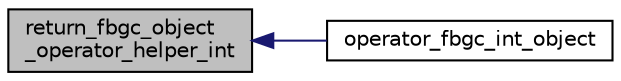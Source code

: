 digraph "return_fbgc_object_operator_helper_int"
{
  edge [fontname="Helvetica",fontsize="10",labelfontname="Helvetica",labelfontsize="10"];
  node [fontname="Helvetica",fontsize="10",shape=record];
  rankdir="LR";
  Node89 [label="return_fbgc_object\l_operator_helper_int",height=0.2,width=0.4,color="black", fillcolor="grey75", style="filled", fontcolor="black"];
  Node89 -> Node90 [dir="back",color="midnightblue",fontsize="10",style="solid",fontname="Helvetica"];
  Node90 [label="operator_fbgc_int_object",height=0.2,width=0.4,color="black", fillcolor="white", style="filled",URL="$int__object_8h.html#a1eaef0ba2306fe6283a5ad8cf39a252f"];
}
